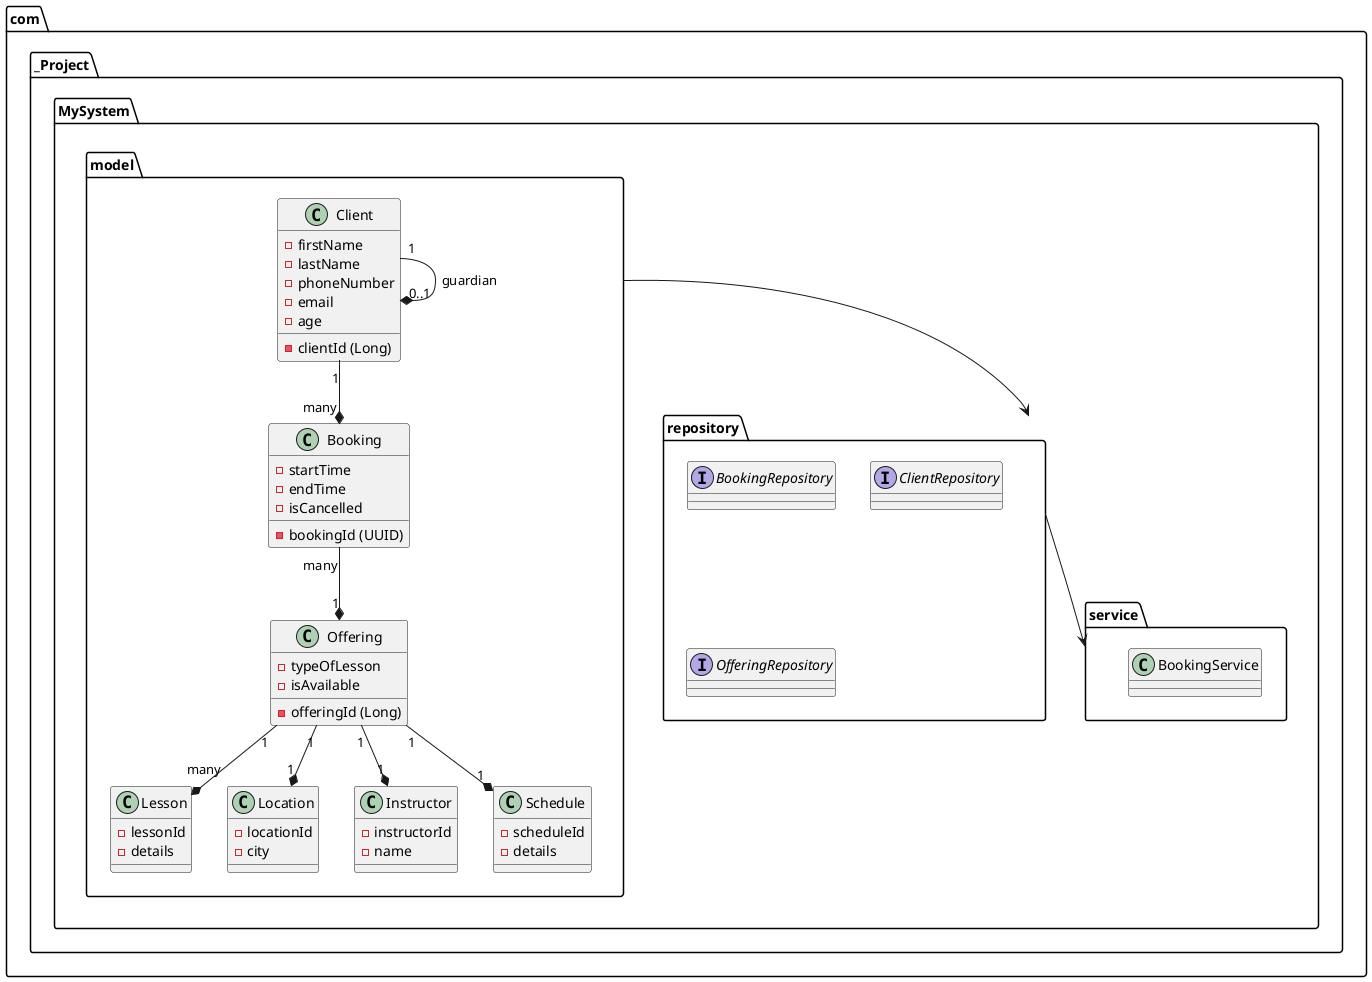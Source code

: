 @startuml
!define PACKAGE_DIAGRAM

package com._Project.MySystem {
  package model {
    class Client {
      - clientId (Long)
      - firstName
      - lastName
      - phoneNumber
      - email
      - age
    }

    class Booking {
      - bookingId (UUID)
      - startTime
      - endTime
      - isCancelled
    }

    class Offering {
      - offeringId (Long)
      - typeOfLesson
      - isAvailable
    }

    class Lesson {
      - lessonId
      - details
    }

    class Location {
      - locationId
      - city
    }

    class Instructor {
      - instructorId
      - name
    }

    class Schedule {
      - scheduleId
      - details
    }

    Client "1" --* "many" Booking
    Booking "many" --* "1" Offering
    Offering "1" --* "many" Lesson
    Offering "1" --* "1" Location
    Offering "1" --* "1" Instructor
    Offering "1" --* "1" Schedule
    Client "1" --* "0..1" Client: guardian
  }

  package repository {
    interface BookingRepository
    interface ClientRepository
    interface OfferingRepository
  }

  package service {
    class BookingService
  }

  model --> repository
  repository --> service

}

@enduml